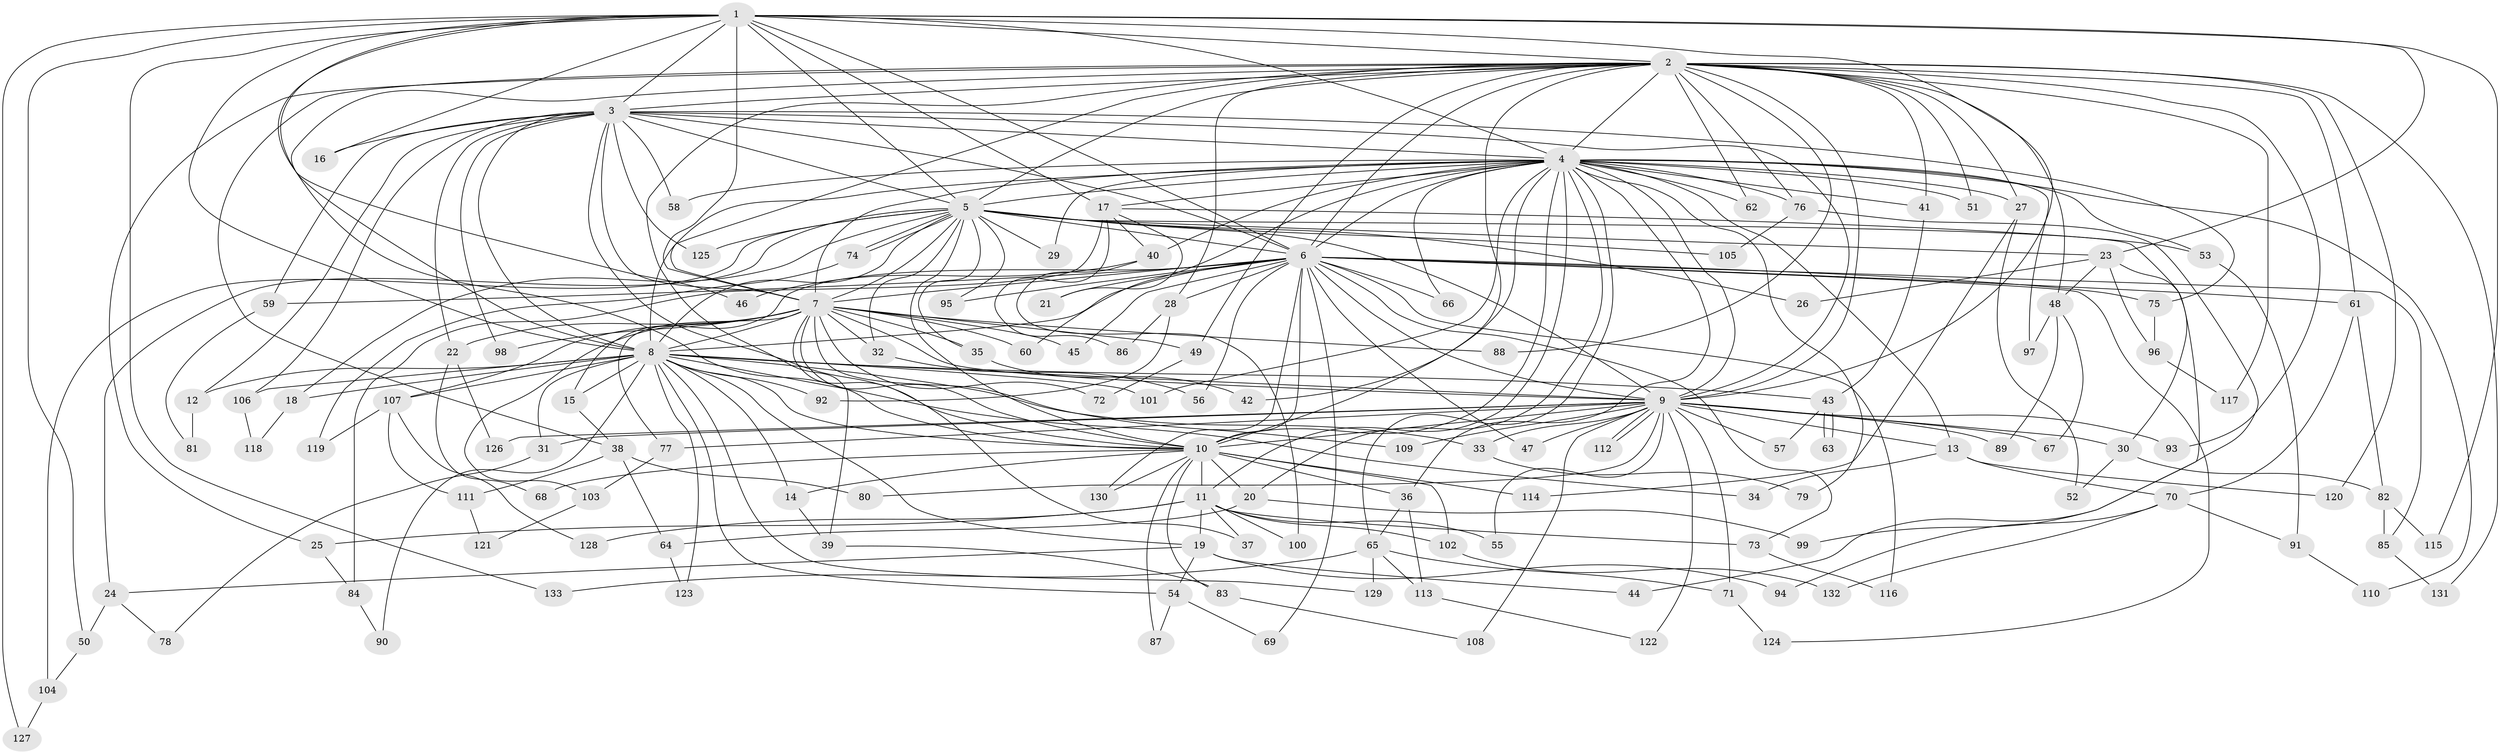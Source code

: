 // Generated by graph-tools (version 1.1) at 2025/49/03/09/25 03:49:44]
// undirected, 133 vertices, 291 edges
graph export_dot {
graph [start="1"]
  node [color=gray90,style=filled];
  1;
  2;
  3;
  4;
  5;
  6;
  7;
  8;
  9;
  10;
  11;
  12;
  13;
  14;
  15;
  16;
  17;
  18;
  19;
  20;
  21;
  22;
  23;
  24;
  25;
  26;
  27;
  28;
  29;
  30;
  31;
  32;
  33;
  34;
  35;
  36;
  37;
  38;
  39;
  40;
  41;
  42;
  43;
  44;
  45;
  46;
  47;
  48;
  49;
  50;
  51;
  52;
  53;
  54;
  55;
  56;
  57;
  58;
  59;
  60;
  61;
  62;
  63;
  64;
  65;
  66;
  67;
  68;
  69;
  70;
  71;
  72;
  73;
  74;
  75;
  76;
  77;
  78;
  79;
  80;
  81;
  82;
  83;
  84;
  85;
  86;
  87;
  88;
  89;
  90;
  91;
  92;
  93;
  94;
  95;
  96;
  97;
  98;
  99;
  100;
  101;
  102;
  103;
  104;
  105;
  106;
  107;
  108;
  109;
  110;
  111;
  112;
  113;
  114;
  115;
  116;
  117;
  118;
  119;
  120;
  121;
  122;
  123;
  124;
  125;
  126;
  127;
  128;
  129;
  130;
  131;
  132;
  133;
  1 -- 2;
  1 -- 3;
  1 -- 4;
  1 -- 5;
  1 -- 6;
  1 -- 7;
  1 -- 8;
  1 -- 9;
  1 -- 10;
  1 -- 16;
  1 -- 17;
  1 -- 23;
  1 -- 46;
  1 -- 50;
  1 -- 115;
  1 -- 127;
  1 -- 133;
  2 -- 3;
  2 -- 4;
  2 -- 5;
  2 -- 6;
  2 -- 7;
  2 -- 8;
  2 -- 9;
  2 -- 10;
  2 -- 25;
  2 -- 27;
  2 -- 28;
  2 -- 38;
  2 -- 39;
  2 -- 41;
  2 -- 48;
  2 -- 49;
  2 -- 51;
  2 -- 61;
  2 -- 62;
  2 -- 76;
  2 -- 88;
  2 -- 93;
  2 -- 117;
  2 -- 120;
  2 -- 131;
  3 -- 4;
  3 -- 5;
  3 -- 6;
  3 -- 7;
  3 -- 8;
  3 -- 9;
  3 -- 10;
  3 -- 12;
  3 -- 16;
  3 -- 22;
  3 -- 58;
  3 -- 59;
  3 -- 75;
  3 -- 98;
  3 -- 106;
  3 -- 125;
  4 -- 5;
  4 -- 6;
  4 -- 7;
  4 -- 8;
  4 -- 9;
  4 -- 10;
  4 -- 11;
  4 -- 13;
  4 -- 17;
  4 -- 20;
  4 -- 27;
  4 -- 29;
  4 -- 36;
  4 -- 40;
  4 -- 41;
  4 -- 42;
  4 -- 51;
  4 -- 53;
  4 -- 58;
  4 -- 60;
  4 -- 62;
  4 -- 65;
  4 -- 66;
  4 -- 76;
  4 -- 79;
  4 -- 97;
  4 -- 101;
  4 -- 110;
  5 -- 6;
  5 -- 7;
  5 -- 8;
  5 -- 9;
  5 -- 10;
  5 -- 18;
  5 -- 23;
  5 -- 24;
  5 -- 26;
  5 -- 29;
  5 -- 30;
  5 -- 32;
  5 -- 35;
  5 -- 74;
  5 -- 74;
  5 -- 95;
  5 -- 104;
  5 -- 105;
  5 -- 125;
  6 -- 7;
  6 -- 8;
  6 -- 9;
  6 -- 10;
  6 -- 15;
  6 -- 21;
  6 -- 28;
  6 -- 45;
  6 -- 47;
  6 -- 56;
  6 -- 59;
  6 -- 61;
  6 -- 66;
  6 -- 69;
  6 -- 73;
  6 -- 75;
  6 -- 85;
  6 -- 95;
  6 -- 116;
  6 -- 124;
  6 -- 130;
  7 -- 8;
  7 -- 9;
  7 -- 10;
  7 -- 22;
  7 -- 32;
  7 -- 35;
  7 -- 37;
  7 -- 45;
  7 -- 49;
  7 -- 60;
  7 -- 72;
  7 -- 77;
  7 -- 88;
  7 -- 98;
  7 -- 103;
  7 -- 107;
  7 -- 109;
  8 -- 9;
  8 -- 10;
  8 -- 12;
  8 -- 14;
  8 -- 15;
  8 -- 18;
  8 -- 19;
  8 -- 31;
  8 -- 33;
  8 -- 34;
  8 -- 43;
  8 -- 54;
  8 -- 90;
  8 -- 92;
  8 -- 101;
  8 -- 106;
  8 -- 107;
  8 -- 123;
  8 -- 129;
  9 -- 10;
  9 -- 13;
  9 -- 30;
  9 -- 31;
  9 -- 33;
  9 -- 47;
  9 -- 55;
  9 -- 57;
  9 -- 67;
  9 -- 71;
  9 -- 77;
  9 -- 80;
  9 -- 89;
  9 -- 93;
  9 -- 108;
  9 -- 109;
  9 -- 112;
  9 -- 112;
  9 -- 122;
  9 -- 126;
  10 -- 11;
  10 -- 14;
  10 -- 20;
  10 -- 36;
  10 -- 68;
  10 -- 83;
  10 -- 87;
  10 -- 102;
  10 -- 114;
  10 -- 130;
  11 -- 19;
  11 -- 25;
  11 -- 37;
  11 -- 55;
  11 -- 73;
  11 -- 100;
  11 -- 102;
  11 -- 128;
  12 -- 81;
  13 -- 34;
  13 -- 70;
  13 -- 120;
  14 -- 39;
  15 -- 38;
  17 -- 21;
  17 -- 40;
  17 -- 53;
  17 -- 84;
  17 -- 86;
  18 -- 118;
  19 -- 24;
  19 -- 44;
  19 -- 54;
  19 -- 94;
  20 -- 64;
  20 -- 99;
  22 -- 68;
  22 -- 126;
  23 -- 26;
  23 -- 44;
  23 -- 48;
  23 -- 96;
  24 -- 50;
  24 -- 78;
  25 -- 84;
  27 -- 52;
  27 -- 114;
  28 -- 86;
  28 -- 92;
  30 -- 52;
  30 -- 82;
  31 -- 78;
  32 -- 56;
  33 -- 79;
  35 -- 42;
  36 -- 65;
  36 -- 113;
  38 -- 64;
  38 -- 80;
  38 -- 111;
  39 -- 83;
  40 -- 46;
  40 -- 100;
  41 -- 43;
  43 -- 57;
  43 -- 63;
  43 -- 63;
  48 -- 67;
  48 -- 89;
  48 -- 97;
  49 -- 72;
  50 -- 104;
  53 -- 91;
  54 -- 69;
  54 -- 87;
  59 -- 81;
  61 -- 70;
  61 -- 82;
  64 -- 123;
  65 -- 71;
  65 -- 113;
  65 -- 129;
  65 -- 133;
  70 -- 91;
  70 -- 94;
  70 -- 132;
  71 -- 124;
  73 -- 116;
  74 -- 119;
  75 -- 96;
  76 -- 99;
  76 -- 105;
  77 -- 103;
  82 -- 85;
  82 -- 115;
  83 -- 108;
  84 -- 90;
  85 -- 131;
  91 -- 110;
  96 -- 117;
  102 -- 132;
  103 -- 121;
  104 -- 127;
  106 -- 118;
  107 -- 111;
  107 -- 119;
  107 -- 128;
  111 -- 121;
  113 -- 122;
}
